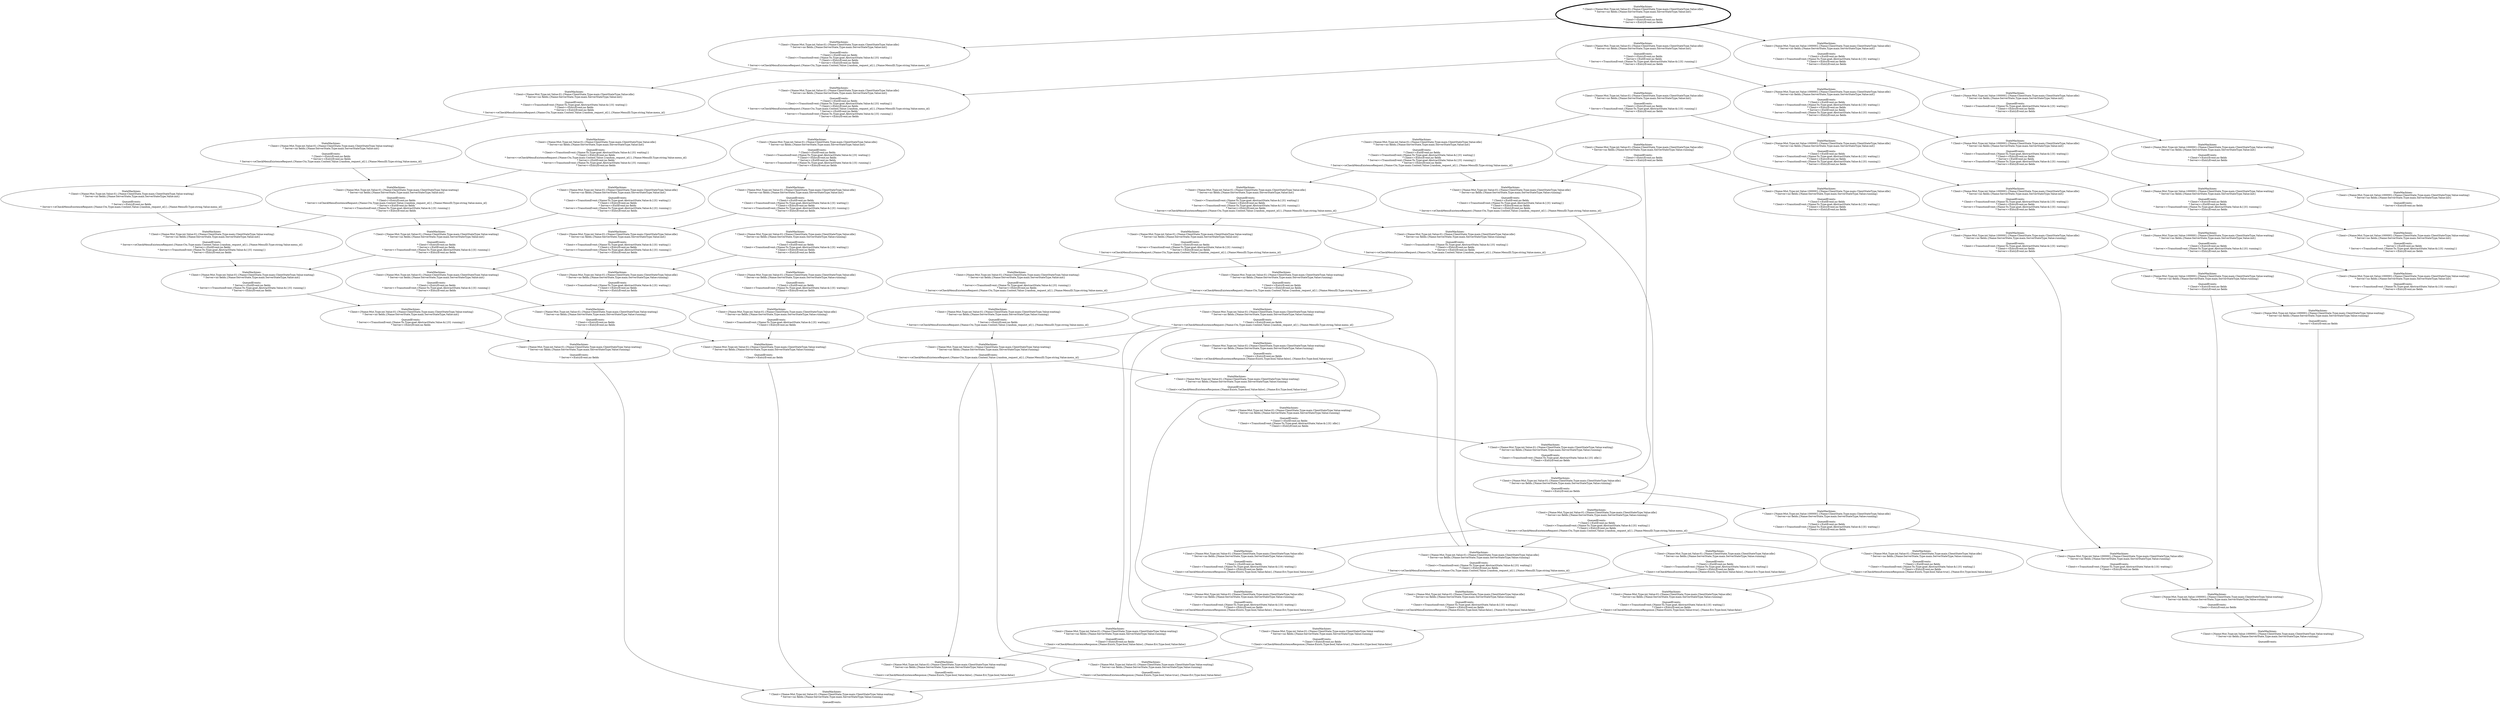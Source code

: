 digraph {
  13270253407067552092 [ label="StateMachines:
* Client={Name:Mut,Type:int,Value:0};{Name:ClientState,Type:main.ClientStateType,Value:idle}
* Server=no fields;{Name:ServerState,Type:main.ServerStateType,Value:init}

QueuedEvents:
* Client<<ExitEvent;no fields
* Client<<TransitionEvent;{Name:To,Type:goat.AbstractState,Value:&{{0} waiting}}
* Client<<EntryEvent;no fields
* Server<<EntryEvent;no fields
* Server<<eCheckMenuExistenceRequest;{Name:Ctx,Type:main.Context,Value:{random_request_id}},{Name:MenuID,Type:string,Value:menu_id}" ];
  2247962776001720974 [ label="StateMachines:
* Client={Name:Mut,Type:int,Value:100000};{Name:ClientState,Type:main.ClientStateType,Value:waiting}
* Server=no fields;{Name:ServerState,Type:main.ServerStateType,Value:running}

QueuedEvents:" ];
  17125896953682703864 [ label="StateMachines:
* Client={Name:Mut,Type:int,Value:0};{Name:ClientState,Type:main.ClientStateType,Value:waiting}
* Server=no fields;{Name:ServerState,Type:main.ServerStateType,Value:init}

QueuedEvents:
* Server<<eCheckMenuExistenceRequest;{Name:Ctx,Type:main.Context,Value:{random_request_id}},{Name:MenuID,Type:string,Value:menu_id}
* Server<<ExitEvent;no fields
* Server<<TransitionEvent;{Name:To,Type:goat.AbstractState,Value:&{{0} running}}
* Server<<EntryEvent;no fields" ];
  12769714975550661387 [ label="StateMachines:
* Client={Name:Mut,Type:int,Value:0};{Name:ClientState,Type:main.ClientStateType,Value:idle}
* Server=no fields;{Name:ServerState,Type:main.ServerStateType,Value:running}

QueuedEvents:
* Client<<ExitEvent;no fields
* Client<<TransitionEvent;{Name:To,Type:goat.AbstractState,Value:&{{0} waiting}}
* Client<<EntryEvent;no fields
* Client<<eCheckMenuExistenceResponse;{Name:Exists,Type:bool,Value:false},{Name:Err,Type:bool,Value:false}" ];
  2262960506717737900 [ label="StateMachines:
* Client={Name:Mut,Type:int,Value:100000};{Name:ClientState,Type:main.ClientStateType,Value:waiting}
* Server=no fields;{Name:ServerState,Type:main.ServerStateType,Value:init}

QueuedEvents:
* Server<<TransitionEvent;{Name:To,Type:goat.AbstractState,Value:&{{0} running}}
* Server<<EntryEvent;no fields" ];
  10378374158286532696 [ label="StateMachines:
* Client={Name:Mut,Type:int,Value:0};{Name:ClientState,Type:main.ClientStateType,Value:waiting}
* Server=no fields;{Name:ServerState,Type:main.ServerStateType,Value:running}

QueuedEvents:
* Server<<EntryEvent;no fields
* Server<<eCheckMenuExistenceRequest;{Name:Ctx,Type:main.Context,Value:{random_request_id}},{Name:MenuID,Type:string,Value:menu_id}" ];
  14212440989798735894 [ label="StateMachines:
* Client={Name:Mut,Type:int,Value:0};{Name:ClientState,Type:main.ClientStateType,Value:idle}
* Server=no fields;{Name:ServerState,Type:main.ServerStateType,Value:running}

QueuedEvents:
* Client<<ExitEvent;no fields
* Client<<TransitionEvent;{Name:To,Type:goat.AbstractState,Value:&{{0} waiting}}
* Client<<EntryEvent;no fields
* Client<<eCheckMenuExistenceResponse;{Name:Exists,Type:bool,Value:true},{Name:Err,Type:bool,Value:false}" ];
  8486588794742251180 [ label="StateMachines:
* Client={Name:Mut,Type:int,Value:0};{Name:ClientState,Type:main.ClientStateType,Value:idle}
* Server=no fields;{Name:ServerState,Type:main.ServerStateType,Value:running}

QueuedEvents:
* Client<<ExitEvent;no fields
* Client<<TransitionEvent;{Name:To,Type:goat.AbstractState,Value:&{{0} waiting}}
* Client<<EntryEvent;no fields
* Client<<eCheckMenuExistenceResponse;{Name:Exists,Type:bool,Value:false},{Name:Err,Type:bool,Value:true}" ];
  15122693326645042174 [ label="StateMachines:
* Client={Name:Mut,Type:int,Value:100000};{Name:ClientState,Type:main.ClientStateType,Value:waiting}
* Server=no fields;{Name:ServerState,Type:main.ServerStateType,Value:init}

QueuedEvents:
* Client<<EntryEvent;no fields
* Server<<EntryEvent;no fields" ];
  10955894306196126151 [ label="StateMachines:
* Client={Name:Mut,Type:int,Value:0};{Name:ClientState,Type:main.ClientStateType,Value:waiting}
* Server=no fields;{Name:ServerState,Type:main.ServerStateType,Value:init}

QueuedEvents:
* Server<<EntryEvent;no fields
* Server<<eCheckMenuExistenceRequest;{Name:Ctx,Type:main.Context,Value:{random_request_id}},{Name:MenuID,Type:string,Value:menu_id}" ];
  10876107949981524887 [ label="StateMachines:
* Client={Name:Mut,Type:int,Value:100000};{Name:ClientState,Type:main.ClientStateType,Value:idle}
* Server=no fields;{Name:ServerState,Type:main.ServerStateType,Value:running}

QueuedEvents:
* Client<<ExitEvent;no fields
* Client<<TransitionEvent;{Name:To,Type:goat.AbstractState,Value:&{{0} waiting}}
* Client<<EntryEvent;no fields" ];
  5187350663121645513 [ label="StateMachines:
* Client={Name:Mut,Type:int,Value:0};{Name:ClientState,Type:main.ClientStateType,Value:idle}
* Server=no fields;{Name:ServerState,Type:main.ServerStateType,Value:init}

QueuedEvents:
* Client<<EntryEvent;no fields
* Server<<TransitionEvent;{Name:To,Type:goat.AbstractState,Value:&{{0} running}}
* Server<<EntryEvent;no fields" ];
  5705623756962212968 [ label="StateMachines:
* Client={Name:Mut,Type:int,Value:0};{Name:ClientState,Type:main.ClientStateType,Value:idle}
* Server=no fields;{Name:ServerState,Type:main.ServerStateType,Value:running}

QueuedEvents:
* Client<<TransitionEvent;{Name:To,Type:goat.AbstractState,Value:&{{0} waiting}}
* Client<<EntryEvent;no fields
* Server<<EntryEvent;no fields
* Server<<eCheckMenuExistenceRequest;{Name:Ctx,Type:main.Context,Value:{random_request_id}},{Name:MenuID,Type:string,Value:menu_id}" ];
  3300986927501279113 [ label="StateMachines:
* Client={Name:Mut,Type:int,Value:0};{Name:ClientState,Type:main.ClientStateType,Value:waiting}
* Server=no fields;{Name:ServerState,Type:main.ServerStateType,Value:running}

QueuedEvents:
* Client<<EntryEvent;no fields
* Server<<eCheckMenuExistenceRequest;{Name:Ctx,Type:main.Context,Value:{random_request_id}},{Name:MenuID,Type:string,Value:menu_id}" ];
  15110575041944990624 [ label="StateMachines:
* Client={Name:Mut,Type:int,Value:0};{Name:ClientState,Type:main.ClientStateType,Value:waiting}
* Server=no fields;{Name:ServerState,Type:main.ServerStateType,Value:running}

QueuedEvents:
* Client<<EntryEvent;no fields
* Client<<eCheckMenuExistenceResponse;{Name:Exists,Type:bool,Value:false},{Name:Err,Type:bool,Value:true}" ];
  6842691507350894006 [ label="StateMachines:
* Client={Name:Mut,Type:int,Value:0};{Name:ClientState,Type:main.ClientStateType,Value:waiting}
* Server=no fields;{Name:ServerState,Type:main.ServerStateType,Value:init}

QueuedEvents:
* Server<<TransitionEvent;{Name:To,Type:goat.AbstractState,Value:&{{0} running}}
* Server<<EntryEvent;no fields
* Server<<eCheckMenuExistenceRequest;{Name:Ctx,Type:main.Context,Value:{random_request_id}},{Name:MenuID,Type:string,Value:menu_id}" ];
  11452641978432877080 [ label="StateMachines:
* Client={Name:Mut,Type:int,Value:100000};{Name:ClientState,Type:main.ClientStateType,Value:idle}
* Server=no fields;{Name:ServerState,Type:main.ServerStateType,Value:running}

QueuedEvents:
* Client<<TransitionEvent;{Name:To,Type:goat.AbstractState,Value:&{{0} waiting}}
* Client<<EntryEvent;no fields" ];
  8746478067205758173 [ label="StateMachines:
* Client={Name:Mut,Type:int,Value:100000};{Name:ClientState,Type:main.ClientStateType,Value:idle}
* Server=no fields;{Name:ServerState,Type:main.ServerStateType,Value:running}

QueuedEvents:
* Client<<ExitEvent;no fields
* Client<<TransitionEvent;{Name:To,Type:goat.AbstractState,Value:&{{0} waiting}}
* Client<<EntryEvent;no fields
* Server<<EntryEvent;no fields" ];
  8397106907137771349 [ label="StateMachines:
* Client={Name:Mut,Type:int,Value:0};{Name:ClientState,Type:main.ClientStateType,Value:idle}
* Server=no fields;{Name:ServerState,Type:main.ServerStateType,Value:init}

QueuedEvents:
* Client<<ExitEvent;no fields
* Client<<TransitionEvent;{Name:To,Type:goat.AbstractState,Value:&{{0} waiting}}
* Client<<EntryEvent;no fields
* Server<<eCheckMenuExistenceRequest;{Name:Ctx,Type:main.Context,Value:{random_request_id}},{Name:MenuID,Type:string,Value:menu_id}
* Server<<ExitEvent;no fields
* Server<<TransitionEvent;{Name:To,Type:goat.AbstractState,Value:&{{0} running}}
* Server<<EntryEvent;no fields" ];
  17652835453177848270 [ label="StateMachines:
* Client={Name:Mut,Type:int,Value:0};{Name:ClientState,Type:main.ClientStateType,Value:waiting}
* Server=no fields;{Name:ServerState,Type:main.ServerStateType,Value:init}

QueuedEvents:
* Client<<EntryEvent;no fields
* Server<<TransitionEvent;{Name:To,Type:goat.AbstractState,Value:&{{0} running}}
* Server<<EntryEvent;no fields" ];
  11890760094202140744 [ label="StateMachines:
* Client={Name:Mut,Type:int,Value:0};{Name:ClientState,Type:main.ClientStateType,Value:waiting}
* Server=no fields;{Name:ServerState,Type:main.ServerStateType,Value:running}

QueuedEvents:
* Client<<EntryEvent;no fields" ];
  10537112193798594021 [ label="StateMachines:
* Client={Name:Mut,Type:int,Value:0};{Name:ClientState,Type:main.ClientStateType,Value:waiting}
* Server=no fields;{Name:ServerState,Type:main.ServerStateType,Value:running}

QueuedEvents:
* Server<<EntryEvent;no fields" ];
  13192956556468708367 [ label="StateMachines:
* Client={Name:Mut,Type:int,Value:0};{Name:ClientState,Type:main.ClientStateType,Value:idle}
* Server=no fields;{Name:ServerState,Type:main.ServerStateType,Value:init}

QueuedEvents:
* Client<<ExitEvent;no fields
* Client<<TransitionEvent;{Name:To,Type:goat.AbstractState,Value:&{{0} waiting}}
* Client<<EntryEvent;no fields
* Server<<TransitionEvent;{Name:To,Type:goat.AbstractState,Value:&{{0} running}}
* Server<<EntryEvent;no fields
* Server<<eCheckMenuExistenceRequest;{Name:Ctx,Type:main.Context,Value:{random_request_id}},{Name:MenuID,Type:string,Value:menu_id}" ];
  8734661350681615393 [ label="StateMachines:
* Client={Name:Mut,Type:int,Value:100000};{Name:ClientState,Type:main.ClientStateType,Value:idle}
* Server=no fields;{Name:ServerState,Type:main.ServerStateType,Value:init}

QueuedEvents:
* Client<<ExitEvent;no fields
* Client<<TransitionEvent;{Name:To,Type:goat.AbstractState,Value:&{{0} waiting}}
* Client<<EntryEvent;no fields
* Server<<ExitEvent;no fields
* Server<<TransitionEvent;{Name:To,Type:goat.AbstractState,Value:&{{0} running}}
* Server<<EntryEvent;no fields" ];
  211061964053525124 [ label="StateMachines:
* Client={Name:Mut,Type:int,Value:0};{Name:ClientState,Type:main.ClientStateType,Value:idle}
* Server=no fields;{Name:ServerState,Type:main.ServerStateType,Value:init}

QueuedEvents:
* Client<<EntryEvent;no fields
* Server<<EntryEvent;no fields" ];
  211061964053525124 [ penwidth=5 ];
  12314001054103867893 [ label="StateMachines:
* Client={Name:Mut,Type:int,Value:0};{Name:ClientState,Type:main.ClientStateType,Value:idle}
* Server=no fields;{Name:ServerState,Type:main.ServerStateType,Value:running}

QueuedEvents:
* Client<<TransitionEvent;{Name:To,Type:goat.AbstractState,Value:&{{0} waiting}}
* Client<<EntryEvent;no fields
* Server<<EntryEvent;no fields" ];
  5452006740664250399 [ label="StateMachines:
* Client={Name:Mut,Type:int,Value:0};{Name:ClientState,Type:main.ClientStateType,Value:idle}
* Server=no fields;{Name:ServerState,Type:main.ServerStateType,Value:running}

QueuedEvents:
* Client<<EntryEvent;no fields
* Server<<EntryEvent;no fields" ];
  13784089048001872793 [ label="StateMachines:
* Client={Name:Mut,Type:int,Value:0};{Name:ClientState,Type:main.ClientStateType,Value:waiting}
* Server=no fields;{Name:ServerState,Type:main.ServerStateType,Value:running}

QueuedEvents:
* Client<<eCheckMenuExistenceResponse;{Name:Exists,Type:bool,Value:true},{Name:Err,Type:bool,Value:false}" ];
  1322334742235163554 [ label="StateMachines:
* Client={Name:Mut,Type:int,Value:100000};{Name:ClientState,Type:main.ClientStateType,Value:idle}
* Server=no fields;{Name:ServerState,Type:main.ServerStateType,Value:init}

QueuedEvents:
* Client<<TransitionEvent;{Name:To,Type:goat.AbstractState,Value:&{{0} waiting}}
* Client<<EntryEvent;no fields
* Server<<ExitEvent;no fields
* Server<<TransitionEvent;{Name:To,Type:goat.AbstractState,Value:&{{0} running}}
* Server<<EntryEvent;no fields" ];
  14812280586208068906 [ label="StateMachines:
* Client={Name:Mut,Type:int,Value:100000};{Name:ClientState,Type:main.ClientStateType,Value:waiting}
* Server=no fields;{Name:ServerState,Type:main.ServerStateType,Value:init}

QueuedEvents:
* Server<<ExitEvent;no fields
* Server<<TransitionEvent;{Name:To,Type:goat.AbstractState,Value:&{{0} running}}
* Server<<EntryEvent;no fields" ];
  9066339266546853647 [ label="StateMachines:
* Client={Name:Mut,Type:int,Value:0};{Name:ClientState,Type:main.ClientStateType,Value:waiting}
* Server=no fields;{Name:ServerState,Type:main.ServerStateType,Value:init}

QueuedEvents:
* Server<<TransitionEvent;{Name:To,Type:goat.AbstractState,Value:&{{0} running}}
* Server<<EntryEvent;no fields" ];
  10161259420846093175 [ label="StateMachines:
* Client={Name:Mut,Type:int,Value:0};{Name:ClientState,Type:main.ClientStateType,Value:waiting}
* Server=no fields;{Name:ServerState,Type:main.ServerStateType,Value:running}

QueuedEvents:
* Client<<EntryEvent;no fields
* Client<<eCheckMenuExistenceResponse;{Name:Exists,Type:bool,Value:false},{Name:Err,Type:bool,Value:false}" ];
  10308985220681304723 [ label="StateMachines:
* Client={Name:Mut,Type:int,Value:0};{Name:ClientState,Type:main.ClientStateType,Value:waiting}
* Server=no fields;{Name:ServerState,Type:main.ServerStateType,Value:running}

QueuedEvents:
* Client<<eCheckMenuExistenceResponse;{Name:Exists,Type:bool,Value:false},{Name:Err,Type:bool,Value:true}" ];
  16749168848575532870 [ label="StateMachines:
* Client={Name:Mut,Type:int,Value:0};{Name:ClientState,Type:main.ClientStateType,Value:idle}
* Server=no fields;{Name:ServerState,Type:main.ServerStateType,Value:running}

QueuedEvents:
* Client<<TransitionEvent;{Name:To,Type:goat.AbstractState,Value:&{{0} waiting}}
* Client<<EntryEvent;no fields
* Client<<eCheckMenuExistenceResponse;{Name:Exists,Type:bool,Value:false},{Name:Err,Type:bool,Value:false}" ];
  13584878084079810891 [ label="StateMachines:
* Client={Name:Mut,Type:int,Value:0};{Name:ClientState,Type:main.ClientStateType,Value:waiting}
* Server=no fields;{Name:ServerState,Type:main.ServerStateType,Value:init}

QueuedEvents:
* Client<<EntryEvent;no fields
* Server<<TransitionEvent;{Name:To,Type:goat.AbstractState,Value:&{{0} running}}
* Server<<EntryEvent;no fields
* Server<<eCheckMenuExistenceRequest;{Name:Ctx,Type:main.Context,Value:{random_request_id}},{Name:MenuID,Type:string,Value:menu_id}" ];
  14435260971899473801 [ label="StateMachines:
* Client={Name:Mut,Type:int,Value:100000};{Name:ClientState,Type:main.ClientStateType,Value:waiting}
* Server=no fields;{Name:ServerState,Type:main.ServerStateType,Value:init}

QueuedEvents:
* Client<<EntryEvent;no fields
* Server<<ExitEvent;no fields
* Server<<TransitionEvent;{Name:To,Type:goat.AbstractState,Value:&{{0} running}}
* Server<<EntryEvent;no fields" ];
  5077989532565790589 [ label="StateMachines:
* Client={Name:Mut,Type:int,Value:100000};{Name:ClientState,Type:main.ClientStateType,Value:waiting}
* Server=no fields;{Name:ServerState,Type:main.ServerStateType,Value:running}

QueuedEvents:
* Client<<EntryEvent;no fields
* Server<<EntryEvent;no fields" ];
  210067483861618308 [ label="StateMachines:
* Client={Name:Mut,Type:int,Value:100000};{Name:ClientState,Type:main.ClientStateType,Value:idle}
* Server=no fields;{Name:ServerState,Type:main.ServerStateType,Value:running}

QueuedEvents:
* Client<<TransitionEvent;{Name:To,Type:goat.AbstractState,Value:&{{0} waiting}}
* Client<<EntryEvent;no fields
* Server<<EntryEvent;no fields" ];
  15315371389232750232 [ label="StateMachines:
* Client={Name:Mut,Type:int,Value:0};{Name:ClientState,Type:main.ClientStateType,Value:waiting}
* Server=no fields;{Name:ServerState,Type:main.ServerStateType,Value:init}

QueuedEvents:
* Client<<EntryEvent;no fields
* Server<<EntryEvent;no fields
* Server<<eCheckMenuExistenceRequest;{Name:Ctx,Type:main.Context,Value:{random_request_id}},{Name:MenuID,Type:string,Value:menu_id}" ];
  893520073484879615 [ label="StateMachines:
* Client={Name:Mut,Type:int,Value:0};{Name:ClientState,Type:main.ClientStateType,Value:waiting}
* Server=no fields;{Name:ServerState,Type:main.ServerStateType,Value:running}

QueuedEvents:" ];
  8149422518027469917 [ label="StateMachines:
* Client={Name:Mut,Type:int,Value:0};{Name:ClientState,Type:main.ClientStateType,Value:waiting}
* Server=no fields;{Name:ServerState,Type:main.ServerStateType,Value:running}

QueuedEvents:
* Client<<EntryEvent;no fields
* Server<<EntryEvent;no fields
* Server<<eCheckMenuExistenceRequest;{Name:Ctx,Type:main.Context,Value:{random_request_id}},{Name:MenuID,Type:string,Value:menu_id}" ];
  18006358455175890090 [ label="StateMachines:
* Client={Name:Mut,Type:int,Value:0};{Name:ClientState,Type:main.ClientStateType,Value:waiting}
* Server=no fields;{Name:ServerState,Type:main.ServerStateType,Value:running}

QueuedEvents:
* Client<<EntryEvent;no fields
* Client<<eCheckMenuExistenceResponse;{Name:Exists,Type:bool,Value:true},{Name:Err,Type:bool,Value:false}" ];
  13351448607128347162 [ label="StateMachines:
* Client={Name:Mut,Type:int,Value:0};{Name:ClientState,Type:main.ClientStateType,Value:waiting}
* Server=no fields;{Name:ServerState,Type:main.ServerStateType,Value:running}

QueuedEvents:
* Client<<ExitEvent;no fields
* Client<<TransitionEvent;{Name:To,Type:goat.AbstractState,Value:&{{0} idle}}
* Client<<EntryEvent;no fields" ];
  344059908541629558 [ label="StateMachines:
* Client={Name:Mut,Type:int,Value:100000};{Name:ClientState,Type:main.ClientStateType,Value:idle}
* Server=no fields;{Name:ServerState,Type:main.ServerStateType,Value:init}

QueuedEvents:
* Client<<ExitEvent;no fields
* Client<<TransitionEvent;{Name:To,Type:goat.AbstractState,Value:&{{0} waiting}}
* Client<<EntryEvent;no fields
* Server<<EntryEvent;no fields" ];
  1472368915786791961 [ label="StateMachines:
* Client={Name:Mut,Type:int,Value:0};{Name:ClientState,Type:main.ClientStateType,Value:idle}
* Server=no fields;{Name:ServerState,Type:main.ServerStateType,Value:running}

QueuedEvents:
* Client<<EntryEvent;no fields" ];
  8752088510527979939 [ label="StateMachines:
* Client={Name:Mut,Type:int,Value:0};{Name:ClientState,Type:main.ClientStateType,Value:idle}
* Server=no fields;{Name:ServerState,Type:main.ServerStateType,Value:running}

QueuedEvents:
* Client<<TransitionEvent;{Name:To,Type:goat.AbstractState,Value:&{{0} waiting}}
* Client<<EntryEvent;no fields
* Client<<eCheckMenuExistenceResponse;{Name:Exists,Type:bool,Value:false},{Name:Err,Type:bool,Value:true}" ];
  9587142439539259641 [ label="StateMachines:
* Client={Name:Mut,Type:int,Value:0};{Name:ClientState,Type:main.ClientStateType,Value:idle}
* Server=no fields;{Name:ServerState,Type:main.ServerStateType,Value:init}

QueuedEvents:
* Client<<TransitionEvent;{Name:To,Type:goat.AbstractState,Value:&{{0} waiting}}
* Client<<EntryEvent;no fields
* Server<<EntryEvent;no fields
* Server<<eCheckMenuExistenceRequest;{Name:Ctx,Type:main.Context,Value:{random_request_id}},{Name:MenuID,Type:string,Value:menu_id}" ];
  16809059191800785343 [ label="StateMachines:
* Client={Name:Mut,Type:int,Value:0};{Name:ClientState,Type:main.ClientStateType,Value:idle}
* Server=no fields;{Name:ServerState,Type:main.ServerStateType,Value:init}

QueuedEvents:
* Client<<TransitionEvent;{Name:To,Type:goat.AbstractState,Value:&{{0} waiting}}
* Client<<EntryEvent;no fields
* Server<<ExitEvent;no fields
* Server<<TransitionEvent;{Name:To,Type:goat.AbstractState,Value:&{{0} running}}
* Server<<EntryEvent;no fields" ];
  3307045744808947021 [ label="StateMachines:
* Client={Name:Mut,Type:int,Value:0};{Name:ClientState,Type:main.ClientStateType,Value:idle}
* Server=no fields;{Name:ServerState,Type:main.ServerStateType,Value:init}

QueuedEvents:
* Client<<TransitionEvent;{Name:To,Type:goat.AbstractState,Value:&{{0} waiting}}
* Client<<EntryEvent;no fields
* Server<<TransitionEvent;{Name:To,Type:goat.AbstractState,Value:&{{0} running}}
* Server<<EntryEvent;no fields" ];
  3903326857509442521 [ label="StateMachines:
* Client={Name:Mut,Type:int,Value:0};{Name:ClientState,Type:main.ClientStateType,Value:idle}
* Server=no fields;{Name:ServerState,Type:main.ServerStateType,Value:running}

QueuedEvents:
* Client<<ExitEvent;no fields
* Client<<TransitionEvent;{Name:To,Type:goat.AbstractState,Value:&{{0} waiting}}
* Client<<EntryEvent;no fields
* Server<<EntryEvent;no fields
* Server<<eCheckMenuExistenceRequest;{Name:Ctx,Type:main.Context,Value:{random_request_id}},{Name:MenuID,Type:string,Value:menu_id}" ];
  1500819247428234147 [ label="StateMachines:
* Client={Name:Mut,Type:int,Value:0};{Name:ClientState,Type:main.ClientStateType,Value:waiting}
* Server=no fields;{Name:ServerState,Type:main.ServerStateType,Value:running}

QueuedEvents:
* Client<<TransitionEvent;{Name:To,Type:goat.AbstractState,Value:&{{0} idle}}
* Client<<EntryEvent;no fields" ];
  6639275849536547480 [ label="StateMachines:
* Client={Name:Mut,Type:int,Value:0};{Name:ClientState,Type:main.ClientStateType,Value:waiting}
* Server=no fields;{Name:ServerState,Type:main.ServerStateType,Value:init}

QueuedEvents:
* Client<<EntryEvent;no fields
* Server<<ExitEvent;no fields
* Server<<TransitionEvent;{Name:To,Type:goat.AbstractState,Value:&{{0} running}}
* Server<<EntryEvent;no fields" ];
  4823420575276161572 [ label="StateMachines:
* Client={Name:Mut,Type:int,Value:0};{Name:ClientState,Type:main.ClientStateType,Value:idle}
* Server=no fields;{Name:ServerState,Type:main.ServerStateType,Value:running}

QueuedEvents:
* Client<<ExitEvent;no fields
* Client<<TransitionEvent;{Name:To,Type:goat.AbstractState,Value:&{{0} waiting}}
* Client<<EntryEvent;no fields" ];
  15509740200332399126 [ label="StateMachines:
* Client={Name:Mut,Type:int,Value:0};{Name:ClientState,Type:main.ClientStateType,Value:idle}
* Server=no fields;{Name:ServerState,Type:main.ServerStateType,Value:running}

QueuedEvents:
* Client<<TransitionEvent;{Name:To,Type:goat.AbstractState,Value:&{{0} waiting}}
* Client<<EntryEvent;no fields
* Server<<eCheckMenuExistenceRequest;{Name:Ctx,Type:main.Context,Value:{random_request_id}},{Name:MenuID,Type:string,Value:menu_id}" ];
  3647997737966989367 [ label="StateMachines:
* Client={Name:Mut,Type:int,Value:100000};{Name:ClientState,Type:main.ClientStateType,Value:waiting}
* Server=no fields;{Name:ServerState,Type:main.ServerStateType,Value:running}

QueuedEvents:
* Client<<EntryEvent;no fields" ];
  605191910585482995 [ label="StateMachines:
* Client={Name:Mut,Type:int,Value:100000};{Name:ClientState,Type:main.ClientStateType,Value:idle}
* Server=no fields;{Name:ServerState,Type:main.ServerStateType,Value:init}

QueuedEvents:
* Client<<ExitEvent;no fields
* Client<<TransitionEvent;{Name:To,Type:goat.AbstractState,Value:&{{0} waiting}}
* Client<<EntryEvent;no fields
* Server<<TransitionEvent;{Name:To,Type:goat.AbstractState,Value:&{{0} running}}
* Server<<EntryEvent;no fields" ];
  6545387235486447365 [ label="StateMachines:
* Client={Name:Mut,Type:int,Value:0};{Name:ClientState,Type:main.ClientStateType,Value:waiting}
* Server=no fields;{Name:ServerState,Type:main.ServerStateType,Value:init}

QueuedEvents:
* Server<<ExitEvent;no fields
* Server<<TransitionEvent;{Name:To,Type:goat.AbstractState,Value:&{{0} running}}
* Server<<EntryEvent;no fields" ];
  5069490606919258307 [ label="StateMachines:
* Client={Name:Mut,Type:int,Value:0};{Name:ClientState,Type:main.ClientStateType,Value:idle}
* Server=no fields;{Name:ServerState,Type:main.ServerStateType,Value:init}

QueuedEvents:
* Client<<EntryEvent;no fields
* Server<<ExitEvent;no fields
* Server<<TransitionEvent;{Name:To,Type:goat.AbstractState,Value:&{{0} running}}
* Server<<EntryEvent;no fields" ];
  1342801765549785958 [ label="StateMachines:
* Client={Name:Mut,Type:int,Value:0};{Name:ClientState,Type:main.ClientStateType,Value:idle}
* Server=no fields;{Name:ServerState,Type:main.ServerStateType,Value:init}

QueuedEvents:
* Client<<TransitionEvent;{Name:To,Type:goat.AbstractState,Value:&{{0} waiting}}
* Client<<EntryEvent;no fields
* Server<<eCheckMenuExistenceRequest;{Name:Ctx,Type:main.Context,Value:{random_request_id}},{Name:MenuID,Type:string,Value:menu_id}
* Server<<ExitEvent;no fields
* Server<<TransitionEvent;{Name:To,Type:goat.AbstractState,Value:&{{0} running}}
* Server<<EntryEvent;no fields" ];
  10722972359809729903 [ label="StateMachines:
* Client={Name:Mut,Type:int,Value:0};{Name:ClientState,Type:main.ClientStateType,Value:idle}
* Server=no fields;{Name:ServerState,Type:main.ServerStateType,Value:running}

QueuedEvents:
* Client<<TransitionEvent;{Name:To,Type:goat.AbstractState,Value:&{{0} waiting}}
* Client<<EntryEvent;no fields" ];
  17501030929582093306 [ label="StateMachines:
* Client={Name:Mut,Type:int,Value:0};{Name:ClientState,Type:main.ClientStateType,Value:idle}
* Server=no fields;{Name:ServerState,Type:main.ServerStateType,Value:init}

QueuedEvents:
* Client<<ExitEvent;no fields
* Client<<TransitionEvent;{Name:To,Type:goat.AbstractState,Value:&{{0} waiting}}
* Client<<EntryEvent;no fields
* Server<<TransitionEvent;{Name:To,Type:goat.AbstractState,Value:&{{0} running}}
* Server<<EntryEvent;no fields" ];
  3673053236264188461 [ label="StateMachines:
* Client={Name:Mut,Type:int,Value:0};{Name:ClientState,Type:main.ClientStateType,Value:idle}
* Server=no fields;{Name:ServerState,Type:main.ServerStateType,Value:running}

QueuedEvents:
* Client<<ExitEvent;no fields
* Client<<TransitionEvent;{Name:To,Type:goat.AbstractState,Value:&{{0} waiting}}
* Client<<EntryEvent;no fields
* Server<<eCheckMenuExistenceRequest;{Name:Ctx,Type:main.Context,Value:{random_request_id}},{Name:MenuID,Type:string,Value:menu_id}" ];
  5345002523413864115 [ label="StateMachines:
* Client={Name:Mut,Type:int,Value:100000};{Name:ClientState,Type:main.ClientStateType,Value:waiting}
* Server=no fields;{Name:ServerState,Type:main.ServerStateType,Value:init}

QueuedEvents:
* Server<<EntryEvent;no fields" ];
  479401847043962201 [ label="StateMachines:
* Client={Name:Mut,Type:int,Value:0};{Name:ClientState,Type:main.ClientStateType,Value:waiting}
* Server=no fields;{Name:ServerState,Type:main.ServerStateType,Value:init}

QueuedEvents:
* Client<<EntryEvent;no fields
* Server<<eCheckMenuExistenceRequest;{Name:Ctx,Type:main.Context,Value:{random_request_id}},{Name:MenuID,Type:string,Value:menu_id}
* Server<<ExitEvent;no fields
* Server<<TransitionEvent;{Name:To,Type:goat.AbstractState,Value:&{{0} running}}
* Server<<EntryEvent;no fields" ];
  3186864522525344724 [ label="StateMachines:
* Client={Name:Mut,Type:int,Value:0};{Name:ClientState,Type:main.ClientStateType,Value:waiting}
* Server=no fields;{Name:ServerState,Type:main.ServerStateType,Value:running}

QueuedEvents:
* Client<<EntryEvent;no fields
* Server<<EntryEvent;no fields" ];
  12965783330895835580 [ label="StateMachines:
* Client={Name:Mut,Type:int,Value:0};{Name:ClientState,Type:main.ClientStateType,Value:idle}
* Server=no fields;{Name:ServerState,Type:main.ServerStateType,Value:init}

QueuedEvents:
* Client<<ExitEvent;no fields
* Client<<TransitionEvent;{Name:To,Type:goat.AbstractState,Value:&{{0} waiting}}
* Client<<EntryEvent;no fields
* Server<<ExitEvent;no fields
* Server<<TransitionEvent;{Name:To,Type:goat.AbstractState,Value:&{{0} running}}
* Server<<EntryEvent;no fields" ];
  5979951301113841190 [ label="StateMachines:
* Client={Name:Mut,Type:int,Value:0};{Name:ClientState,Type:main.ClientStateType,Value:waiting}
* Server=no fields;{Name:ServerState,Type:main.ServerStateType,Value:running}

QueuedEvents:
* Server<<eCheckMenuExistenceRequest;{Name:Ctx,Type:main.Context,Value:{random_request_id}},{Name:MenuID,Type:string,Value:menu_id}" ];
  9696375896023040598 [ label="StateMachines:
* Client={Name:Mut,Type:int,Value:0};{Name:ClientState,Type:main.ClientStateType,Value:waiting}
* Server=no fields;{Name:ServerState,Type:main.ServerStateType,Value:running}

QueuedEvents:
* Client<<eCheckMenuExistenceResponse;{Name:Exists,Type:bool,Value:false},{Name:Err,Type:bool,Value:false}" ];
  6008298869067041065 [ label="StateMachines:
* Client={Name:Mut,Type:int,Value:0};{Name:ClientState,Type:main.ClientStateType,Value:idle}
* Server=no fields;{Name:ServerState,Type:main.ServerStateType,Value:running}

QueuedEvents:
* Client<<TransitionEvent;{Name:To,Type:goat.AbstractState,Value:&{{0} waiting}}
* Client<<EntryEvent;no fields
* Client<<eCheckMenuExistenceResponse;{Name:Exists,Type:bool,Value:true},{Name:Err,Type:bool,Value:false}" ];
  8629286697148946859 [ label="StateMachines:
* Client={Name:Mut,Type:int,Value:100000};{Name:ClientState,Type:main.ClientStateType,Value:idle}
* Server=no fields;{Name:ServerState,Type:main.ServerStateType,Value:init}

QueuedEvents:
* Client<<TransitionEvent;{Name:To,Type:goat.AbstractState,Value:&{{0} waiting}}
* Client<<EntryEvent;no fields
* Server<<EntryEvent;no fields" ];
  730568226979449146 [ label="StateMachines:
* Client={Name:Mut,Type:int,Value:100000};{Name:ClientState,Type:main.ClientStateType,Value:waiting}
* Server=no fields;{Name:ServerState,Type:main.ServerStateType,Value:running}

QueuedEvents:
* Server<<EntryEvent;no fields" ];
  8293373576128815019 [ label="StateMachines:
* Client={Name:Mut,Type:int,Value:100000};{Name:ClientState,Type:main.ClientStateType,Value:waiting}
* Server=no fields;{Name:ServerState,Type:main.ServerStateType,Value:init}

QueuedEvents:
* Client<<EntryEvent;no fields
* Server<<TransitionEvent;{Name:To,Type:goat.AbstractState,Value:&{{0} running}}
* Server<<EntryEvent;no fields" ];
  11194126566019234932 [ label="StateMachines:
* Client={Name:Mut,Type:int,Value:100000};{Name:ClientState,Type:main.ClientStateType,Value:idle}
* Server=no fields;{Name:ServerState,Type:main.ServerStateType,Value:init}

QueuedEvents:
* Client<<TransitionEvent;{Name:To,Type:goat.AbstractState,Value:&{{0} waiting}}
* Client<<EntryEvent;no fields
* Server<<TransitionEvent;{Name:To,Type:goat.AbstractState,Value:&{{0} running}}
* Server<<EntryEvent;no fields" ];
  10230736243355240728 [ label="StateMachines:
* Client={Name:Mut,Type:int,Value:0};{Name:ClientState,Type:main.ClientStateType,Value:idle}
* Server=no fields;{Name:ServerState,Type:main.ServerStateType,Value:running}

QueuedEvents:
* Client<<ExitEvent;no fields
* Client<<TransitionEvent;{Name:To,Type:goat.AbstractState,Value:&{{0} waiting}}
* Client<<EntryEvent;no fields
* Server<<EntryEvent;no fields" ];
  5517723499732083984 [ label="StateMachines:
* Client={Name:Mut,Type:int,Value:0};{Name:ClientState,Type:main.ClientStateType,Value:idle}
* Server=no fields;{Name:ServerState,Type:main.ServerStateType,Value:init}

QueuedEvents:
* Client<<TransitionEvent;{Name:To,Type:goat.AbstractState,Value:&{{0} waiting}}
* Client<<EntryEvent;no fields
* Server<<TransitionEvent;{Name:To,Type:goat.AbstractState,Value:&{{0} running}}
* Server<<EntryEvent;no fields
* Server<<eCheckMenuExistenceRequest;{Name:Ctx,Type:main.Context,Value:{random_request_id}},{Name:MenuID,Type:string,Value:menu_id}" ];
  15315371389232750232 -> 10955894306196126151;
  15315371389232750232 -> 479401847043962201;
  10955894306196126151 -> 17125896953682703864;
  6842691507350894006 -> 10378374158286532696;
  11452641978432877080 -> 3647997737966989367;
  8397106907137771349 -> 1342801765549785958;
  8397106907137771349 -> 12965783330895835580;
  3903326857509442521 -> 3673053236264188461;
  3903326857509442521 -> 5705623756962212968;
  13784089048001872793 -> 893520073484879615;
  13584878084079810891 -> 6842691507350894006;
  13584878084079810891 -> 8149422518027469917;
  8629286697148946859 -> 1322334742235163554;
  8629286697148946859 -> 15122693326645042174;
  605191910585482995 -> 11194126566019234932;
  605191910585482995 -> 8746478067205758173;
  8746478067205758173 -> 10876107949981524887;
  8746478067205758173 -> 210067483861618308;
  17125896953682703864 -> 6545387235486447365;
  8752088510527979939 -> 15110575041944990624;
  16749168848575532870 -> 10161259420846093175;
  10722972359809729903 -> 11890760094202140744;
  10876107949981524887 -> 11452641978432877080;
  1342801765549785958 -> 479401847043962201;
  1342801765549785958 -> 16809059191800785343;
  10537112193798594021 -> 893520073484879615;
  10378374158286532696 -> 5979951301113841190;
  6008298869067041065 -> 18006358455175890090;
  12769714975550661387 -> 16749168848575532870;
  3647997737966989367 -> 2247962776001720974;
  211061964053525124 -> 5069490606919258307;
  211061964053525124 -> 13270253407067552092;
  211061964053525124 -> 344059908541629558;
  5345002523413864115 -> 14812280586208068906;
  3307045744808947021 -> 17652835453177848270;
  3307045744808947021 -> 12314001054103867893;
  9066339266546853647 -> 10537112193798594021;
  8149422518027469917 -> 10378374158286532696;
  8149422518027469917 -> 3300986927501279113;
  10161259420846093175 -> 9696375896023040598;
  8293373576128815019 -> 2262960506717737900;
  8293373576128815019 -> 5077989532565790589;
  8734661350681615393 -> 1322334742235163554;
  8734661350681615393 -> 605191910585482995;
  479401847043962201 -> 17125896953682703864;
  479401847043962201 -> 6639275849536547480;
  17501030929582093306 -> 10230736243355240728;
  17501030929582093306 -> 3307045744808947021;
  10230736243355240728 -> 4823420575276161572;
  10230736243355240728 -> 12314001054103867893;
  4823420575276161572 -> 10722972359809729903;
  10308985220681304723 -> 13351448607128347162;
  13351448607128347162 -> 1500819247428234147;
  5705623756962212968 -> 15509740200332399126;
  5705623756962212968 -> 8149422518027469917;
  1500819247428234147 -> 1472368915786791961;
  5517723499732083984 -> 13584878084079810891;
  5517723499732083984 -> 5705623756962212968;
  14812280586208068906 -> 2262960506717737900;
  11194126566019234932 -> 8293373576128815019;
  11194126566019234932 -> 210067483861618308;
  11890760094202140744 -> 893520073484879615;
  12965783330895835580 -> 17501030929582093306;
  12965783330895835580 -> 16809059191800785343;
  9696375896023040598 -> 893520073484879615;
  8486588794742251180 -> 8752088510527979939;
  1472368915786791961 -> 3673053236264188461;
  1472368915786791961 -> 10876107949981524887;
  14212440989798735894 -> 6008298869067041065;
  3186864522525344724 -> 10537112193798594021;
  3186864522525344724 -> 11890760094202140744;
  5452006740664250399 -> 1472368915786791961;
  5452006740664250399 -> 3903326857509442521;
  5452006740664250399 -> 8746478067205758173;
  3673053236264188461 -> 15509740200332399126;
  3673053236264188461 -> 14212440989798735894;
  3673053236264188461 -> 12769714975550661387;
  3673053236264188461 -> 8486588794742251180;
  2262960506717737900 -> 730568226979449146;
  210067483861618308 -> 5077989532565790589;
  210067483861618308 -> 11452641978432877080;
  9587142439539259641 -> 15315371389232750232;
  9587142439539259641 -> 1342801765549785958;
  5979951301113841190 -> 13784089048001872793;
  5979951301113841190 -> 9696375896023040598;
  5979951301113841190 -> 10308985220681304723;
  13192956556468708367 -> 3903326857509442521;
  13192956556468708367 -> 5517723499732083984;
  3300986927501279113 -> 5979951301113841190;
  3300986927501279113 -> 18006358455175890090;
  3300986927501279113 -> 10161259420846093175;
  3300986927501279113 -> 15110575041944990624;
  5077989532565790589 -> 730568226979449146;
  5077989532565790589 -> 3647997737966989367;
  344059908541629558 -> 8734661350681615393;
  344059908541629558 -> 8629286697148946859;
  14435260971899473801 -> 8293373576128815019;
  14435260971899473801 -> 14812280586208068906;
  6639275849536547480 -> 6545387235486447365;
  6639275849536547480 -> 17652835453177848270;
  18006358455175890090 -> 13784089048001872793;
  1322334742235163554 -> 14435260971899473801;
  1322334742235163554 -> 11194126566019234932;
  5069490606919258307 -> 5187350663121645513;
  5069490606919258307 -> 8397106907137771349;
  5069490606919258307 -> 8734661350681615393;
  15122693326645042174 -> 14435260971899473801;
  15122693326645042174 -> 5345002523413864115;
  730568226979449146 -> 2247962776001720974;
  13270253407067552092 -> 8397106907137771349;
  13270253407067552092 -> 9587142439539259641;
  15110575041944990624 -> 10308985220681304723;
  12314001054103867893 -> 3186864522525344724;
  12314001054103867893 -> 10722972359809729903;
  6545387235486447365 -> 9066339266546853647;
  5187350663121645513 -> 13192956556468708367;
  5187350663121645513 -> 605191910585482995;
  5187350663121645513 -> 5452006740664250399;
  15509740200332399126 -> 6008298869067041065;
  15509740200332399126 -> 16749168848575532870;
  15509740200332399126 -> 8752088510527979939;
  15509740200332399126 -> 3300986927501279113;
  16809059191800785343 -> 6639275849536547480;
  16809059191800785343 -> 3307045744808947021;
  17652835453177848270 -> 9066339266546853647;
  17652835453177848270 -> 3186864522525344724;
}

